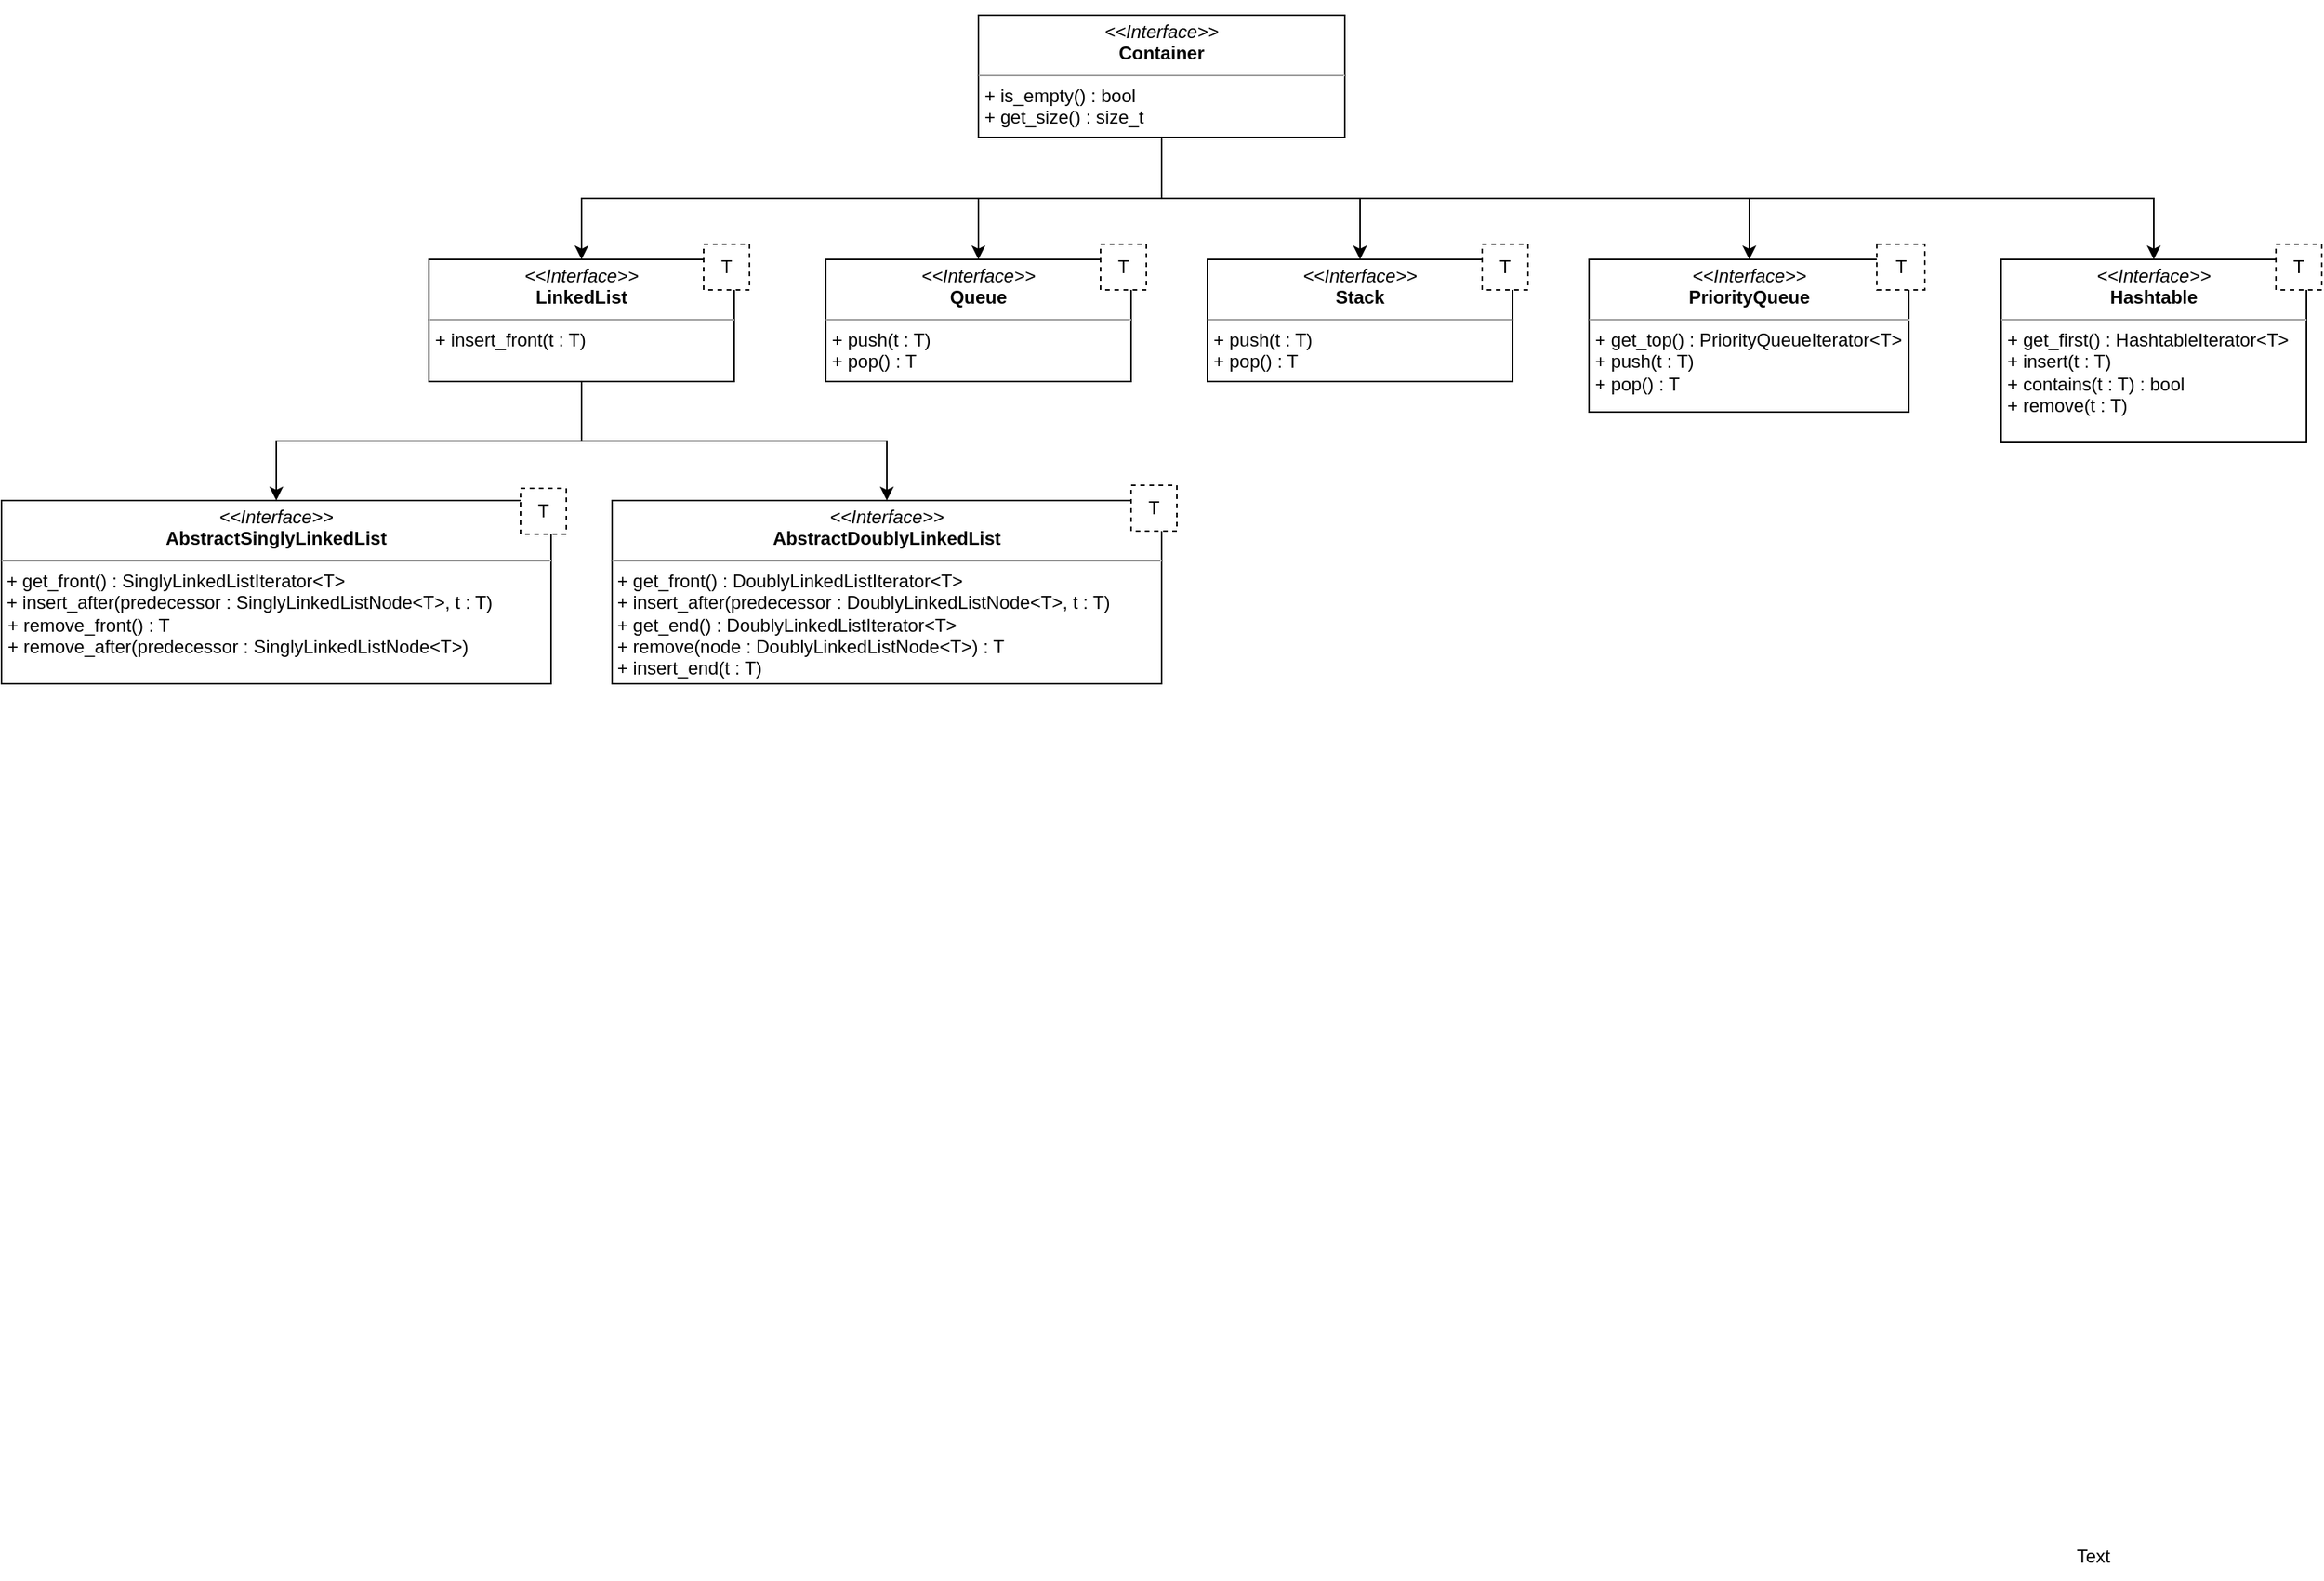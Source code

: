 <mxfile version="20.8.10" type="device"><diagram id="C5RBs43oDa-KdzZeNtuy" name="Page-1"><mxGraphModel dx="1674" dy="749" grid="1" gridSize="10" guides="1" tooltips="1" connect="1" arrows="1" fold="1" page="1" pageScale="1" pageWidth="827" pageHeight="1169" math="0" shadow="0"><root><mxCell id="WIyWlLk6GJQsqaUBKTNV-0"/><mxCell id="WIyWlLk6GJQsqaUBKTNV-1" parent="WIyWlLk6GJQsqaUBKTNV-0"/><mxCell id="CXlaB07CgzBHS2xfi4aG-20" style="edgeStyle=orthogonalEdgeStyle;rounded=0;orthogonalLoop=1;jettySize=auto;html=1;exitX=0.5;exitY=1;exitDx=0;exitDy=0;entryX=0.5;entryY=0;entryDx=0;entryDy=0;" parent="WIyWlLk6GJQsqaUBKTNV-1" source="CXlaB07CgzBHS2xfi4aG-3" target="CXlaB07CgzBHS2xfi4aG-6" edge="1"><mxGeometry relative="1" as="geometry"/></mxCell><mxCell id="CXlaB07CgzBHS2xfi4aG-24" style="edgeStyle=orthogonalEdgeStyle;rounded=0;orthogonalLoop=1;jettySize=auto;html=1;exitX=0.5;exitY=1;exitDx=0;exitDy=0;entryX=0.5;entryY=0;entryDx=0;entryDy=0;" parent="WIyWlLk6GJQsqaUBKTNV-1" source="CXlaB07CgzBHS2xfi4aG-3" target="CXlaB07CgzBHS2xfi4aG-22" edge="1"><mxGeometry relative="1" as="geometry"/></mxCell><mxCell id="O-nfP3FI_-4oS2DhcNt1-0" value="" style="group" parent="WIyWlLk6GJQsqaUBKTNV-1" vertex="1" connectable="0"><mxGeometry x="920" y="150" width="250" height="150" as="geometry"/></mxCell><mxCell id="O-nfP3FI_-4oS2DhcNt1-1" value="&lt;p style=&quot;margin:0px;margin-top:4px;text-align:center;&quot;&gt;&lt;i&gt;&amp;lt;&amp;lt;Interface&amp;gt;&amp;gt;&lt;/i&gt;&lt;br&gt;&lt;b&gt;Container&lt;/b&gt;&lt;/p&gt;&lt;hr size=&quot;1&quot;&gt;&lt;p style=&quot;margin:0px;margin-left:4px;&quot;&gt;&lt;span style=&quot;background-color: initial;&quot;&gt;+ is_empty() : bool&lt;/span&gt;&lt;br&gt;&lt;/p&gt;&lt;p style=&quot;margin:0px;margin-left:4px;&quot;&gt;+ get_size() : size_t&lt;span style=&quot;background-color: initial;&quot;&gt;&lt;br&gt;&lt;/span&gt;&lt;/p&gt;" style="verticalAlign=top;align=left;overflow=fill;fontSize=12;fontFamily=Helvetica;html=1;whiteSpace=wrap;" parent="O-nfP3FI_-4oS2DhcNt1-0" vertex="1"><mxGeometry y="10" width="240" height="80" as="geometry"/></mxCell><mxCell id="O-nfP3FI_-4oS2DhcNt1-6" style="edgeStyle=orthogonalEdgeStyle;rounded=0;orthogonalLoop=1;jettySize=auto;html=1;exitX=0.5;exitY=1;exitDx=0;exitDy=0;entryX=0.5;entryY=0;entryDx=0;entryDy=0;" parent="WIyWlLk6GJQsqaUBKTNV-1" source="O-nfP3FI_-4oS2DhcNt1-1" target="CXlaB07CgzBHS2xfi4aG-3" edge="1"><mxGeometry relative="1" as="geometry"/></mxCell><mxCell id="0L0RZOjDNf1h014nJdSY-2" value="" style="group" parent="WIyWlLk6GJQsqaUBKTNV-1" vertex="1" connectable="0"><mxGeometry x="560" y="310" width="210" height="90" as="geometry"/></mxCell><mxCell id="CXlaB07CgzBHS2xfi4aG-3" value="&lt;p style=&quot;margin:0px;margin-top:4px;text-align:center;&quot;&gt;&lt;i&gt;&amp;lt;&amp;lt;Interface&amp;gt;&amp;gt;&lt;/i&gt;&lt;br&gt;&lt;b&gt;LinkedList&lt;/b&gt;&lt;/p&gt;&lt;hr size=&quot;1&quot;&gt;&lt;p style=&quot;margin:0px;margin-left:4px;&quot;&gt;&lt;span style=&quot;background-color: initial;&quot;&gt;+ insert_front(t : T)&lt;/span&gt;&lt;br&gt;&lt;/p&gt;" style="verticalAlign=top;align=left;overflow=fill;fontSize=12;fontFamily=Helvetica;html=1;whiteSpace=wrap;" parent="0L0RZOjDNf1h014nJdSY-2" vertex="1"><mxGeometry y="10" width="200" height="80" as="geometry"/></mxCell><mxCell id="CXlaB07CgzBHS2xfi4aG-4" value="T" style="fontStyle=0;dashed=1;html=1;whiteSpace=wrap;" parent="0L0RZOjDNf1h014nJdSY-2" vertex="1"><mxGeometry x="180" width="30" height="30" as="geometry"/></mxCell><mxCell id="0L0RZOjDNf1h014nJdSY-4" value="" style="group" parent="WIyWlLk6GJQsqaUBKTNV-1" vertex="1" connectable="0"><mxGeometry x="680" y="468" width="370" height="130" as="geometry"/></mxCell><mxCell id="CXlaB07CgzBHS2xfi4aG-22" value="&lt;p style=&quot;margin:0px;margin-top:4px;text-align:center;&quot;&gt;&lt;i&gt;&amp;lt;&amp;lt;Interface&amp;gt;&amp;gt;&lt;/i&gt;&lt;br&gt;&lt;b&gt;AbstractDoublyLinkedList&lt;/b&gt;&lt;/p&gt;&lt;hr size=&quot;1&quot;&gt;&amp;nbsp;+ get_front() : DoublyLinkedListIterator&amp;lt;T&amp;gt;&lt;br&gt;&lt;div&gt;&amp;nbsp;+ insert_after(predecessor : DoublyLinkedListNode&amp;lt;T&amp;gt;, t : T)&lt;/div&gt;&lt;div&gt;&amp;nbsp;+ get_end() : DoublyLinkedListIterator&amp;lt;T&amp;gt;&lt;/div&gt;&lt;div&gt;&amp;nbsp;+ remove(node : DoublyLinkedListNode&amp;lt;T&amp;gt;) : T&lt;/div&gt;&lt;div&gt;&amp;nbsp;+ insert_end(t : T)&lt;/div&gt;" style="verticalAlign=top;align=left;overflow=fill;fontSize=12;fontFamily=Helvetica;html=1;whiteSpace=wrap;" parent="0L0RZOjDNf1h014nJdSY-4" vertex="1"><mxGeometry y="10" width="360" height="120" as="geometry"/></mxCell><mxCell id="O-nfP3FI_-4oS2DhcNt1-12" value="T" style="fontStyle=0;dashed=1;html=1;whiteSpace=wrap;" parent="0L0RZOjDNf1h014nJdSY-4" vertex="1"><mxGeometry x="340" width="30" height="30" as="geometry"/></mxCell><mxCell id="0L0RZOjDNf1h014nJdSY-5" value="" style="group" parent="WIyWlLk6GJQsqaUBKTNV-1" vertex="1" connectable="0"><mxGeometry x="280" y="470" width="370" height="128" as="geometry"/></mxCell><mxCell id="CXlaB07CgzBHS2xfi4aG-6" value="&lt;p style=&quot;margin:0px;margin-top:4px;text-align:center;&quot;&gt;&lt;i&gt;&amp;lt;&amp;lt;Interface&amp;gt;&amp;gt;&lt;/i&gt;&lt;br&gt;&lt;b style=&quot;border-color: var(--border-color);&quot;&gt;Abstract&lt;/b&gt;&lt;b&gt;SinglyLinkedList&lt;/b&gt;&lt;/p&gt;&lt;hr size=&quot;1&quot;&gt;&amp;nbsp;+ get_front() : SinglyLinkedListIterator&amp;lt;T&amp;gt;&lt;br&gt;&amp;nbsp;+ insert_after(predecessor : SinglyLinkedListNode&amp;lt;T&amp;gt;, t : T)&lt;b&gt;&lt;br&gt;&lt;/b&gt;&lt;p style=&quot;margin:0px;margin-left:4px;&quot;&gt;+ remove_front() : T&lt;/p&gt;&lt;p style=&quot;margin:0px;margin-left:4px;&quot;&gt;+ remove_after(predecessor : SinglyLinkedListNode&amp;lt;T&amp;gt;)&lt;/p&gt;" style="verticalAlign=top;align=left;overflow=fill;fontSize=12;fontFamily=Helvetica;html=1;whiteSpace=wrap;" parent="0L0RZOjDNf1h014nJdSY-5" vertex="1"><mxGeometry y="8" width="360" height="120" as="geometry"/></mxCell><mxCell id="0L0RZOjDNf1h014nJdSY-0" value="T" style="fontStyle=0;dashed=1;html=1;whiteSpace=wrap;" parent="0L0RZOjDNf1h014nJdSY-5" vertex="1"><mxGeometry x="340" width="30" height="30" as="geometry"/></mxCell><mxCell id="oCnVKTy1pFbAb9zqkW3V-0" value="Text" style="text;html=1;align=center;verticalAlign=middle;resizable=0;points=[];autosize=1;strokeColor=none;fillColor=none;" vertex="1" parent="WIyWlLk6GJQsqaUBKTNV-1"><mxGeometry x="1625" y="1155" width="50" height="30" as="geometry"/></mxCell><mxCell id="oCnVKTy1pFbAb9zqkW3V-1" value="" style="group" vertex="1" connectable="0" parent="WIyWlLk6GJQsqaUBKTNV-1"><mxGeometry x="820" y="310" width="210" height="90" as="geometry"/></mxCell><mxCell id="oCnVKTy1pFbAb9zqkW3V-2" value="&lt;p style=&quot;margin:0px;margin-top:4px;text-align:center;&quot;&gt;&lt;i&gt;&amp;lt;&amp;lt;Interface&amp;gt;&amp;gt;&lt;/i&gt;&lt;br&gt;&lt;b&gt;Queue&lt;/b&gt;&lt;/p&gt;&lt;hr size=&quot;1&quot;&gt;&lt;p style=&quot;margin:0px;margin-left:4px;&quot;&gt;&lt;span style=&quot;background-color: initial;&quot;&gt;+ push(t : T)&lt;/span&gt;&lt;br&gt;&lt;/p&gt;&lt;p style=&quot;margin:0px;margin-left:4px;&quot;&gt;&lt;span style=&quot;background-color: initial;&quot;&gt;+ pop() : T&lt;/span&gt;&lt;/p&gt;" style="verticalAlign=top;align=left;overflow=fill;fontSize=12;fontFamily=Helvetica;html=1;whiteSpace=wrap;" vertex="1" parent="oCnVKTy1pFbAb9zqkW3V-1"><mxGeometry y="10" width="200" height="80" as="geometry"/></mxCell><mxCell id="oCnVKTy1pFbAb9zqkW3V-3" value="T" style="fontStyle=0;dashed=1;html=1;whiteSpace=wrap;" vertex="1" parent="oCnVKTy1pFbAb9zqkW3V-1"><mxGeometry x="180" width="30" height="30" as="geometry"/></mxCell><mxCell id="oCnVKTy1pFbAb9zqkW3V-4" style="edgeStyle=orthogonalEdgeStyle;rounded=0;orthogonalLoop=1;jettySize=auto;html=1;" edge="1" parent="WIyWlLk6GJQsqaUBKTNV-1" source="O-nfP3FI_-4oS2DhcNt1-1" target="oCnVKTy1pFbAb9zqkW3V-2"><mxGeometry relative="1" as="geometry"/></mxCell><mxCell id="oCnVKTy1pFbAb9zqkW3V-5" value="" style="group" vertex="1" connectable="0" parent="WIyWlLk6GJQsqaUBKTNV-1"><mxGeometry x="1070" y="310" width="210" height="90" as="geometry"/></mxCell><mxCell id="oCnVKTy1pFbAb9zqkW3V-6" value="&lt;p style=&quot;margin:0px;margin-top:4px;text-align:center;&quot;&gt;&lt;i&gt;&amp;lt;&amp;lt;Interface&amp;gt;&amp;gt;&lt;/i&gt;&lt;br&gt;&lt;b&gt;Stack&lt;/b&gt;&lt;/p&gt;&lt;hr size=&quot;1&quot;&gt;&lt;p style=&quot;margin:0px;margin-left:4px;&quot;&gt;&lt;span style=&quot;background-color: initial;&quot;&gt;+ push(t : T)&lt;/span&gt;&lt;br&gt;&lt;/p&gt;&lt;p style=&quot;margin:0px;margin-left:4px;&quot;&gt;&lt;span style=&quot;background-color: initial;&quot;&gt;+ pop() : T&lt;/span&gt;&lt;/p&gt;" style="verticalAlign=top;align=left;overflow=fill;fontSize=12;fontFamily=Helvetica;html=1;whiteSpace=wrap;" vertex="1" parent="oCnVKTy1pFbAb9zqkW3V-5"><mxGeometry y="10" width="200" height="80" as="geometry"/></mxCell><mxCell id="oCnVKTy1pFbAb9zqkW3V-7" value="T" style="fontStyle=0;dashed=1;html=1;whiteSpace=wrap;" vertex="1" parent="oCnVKTy1pFbAb9zqkW3V-5"><mxGeometry x="180" width="30" height="30" as="geometry"/></mxCell><mxCell id="oCnVKTy1pFbAb9zqkW3V-8" style="edgeStyle=orthogonalEdgeStyle;rounded=0;orthogonalLoop=1;jettySize=auto;html=1;entryX=0.5;entryY=0;entryDx=0;entryDy=0;" edge="1" parent="WIyWlLk6GJQsqaUBKTNV-1" source="O-nfP3FI_-4oS2DhcNt1-1" target="oCnVKTy1pFbAb9zqkW3V-6"><mxGeometry relative="1" as="geometry"><Array as="points"><mxPoint x="1040" y="280"/><mxPoint x="1170" y="280"/></Array></mxGeometry></mxCell><mxCell id="oCnVKTy1pFbAb9zqkW3V-9" value="" style="group" vertex="1" connectable="0" parent="WIyWlLk6GJQsqaUBKTNV-1"><mxGeometry x="1320" y="310" width="220" height="110" as="geometry"/></mxCell><mxCell id="oCnVKTy1pFbAb9zqkW3V-10" value="&lt;p style=&quot;margin:0px;margin-top:4px;text-align:center;&quot;&gt;&lt;i&gt;&amp;lt;&amp;lt;Interface&amp;gt;&amp;gt;&lt;/i&gt;&lt;br&gt;&lt;b&gt;PriorityQueue&lt;/b&gt;&lt;/p&gt;&lt;hr size=&quot;1&quot;&gt;&lt;p style=&quot;margin:0px;margin-left:4px;&quot;&gt;&lt;span style=&quot;background-color: initial;&quot;&gt;+ get_top() : PriorityQueueIterator&amp;lt;T&amp;gt;&lt;/span&gt;&lt;/p&gt;&lt;p style=&quot;margin:0px;margin-left:4px;&quot;&gt;&lt;span style=&quot;background-color: initial;&quot;&gt;+ push(t : T)&lt;/span&gt;&lt;br&gt;&lt;/p&gt;&lt;p style=&quot;margin:0px;margin-left:4px;&quot;&gt;&lt;span style=&quot;background-color: initial;&quot;&gt;+ pop() : T&lt;/span&gt;&lt;/p&gt;" style="verticalAlign=top;align=left;overflow=fill;fontSize=12;fontFamily=Helvetica;html=1;whiteSpace=wrap;" vertex="1" parent="oCnVKTy1pFbAb9zqkW3V-9"><mxGeometry y="10" width="209.524" height="100" as="geometry"/></mxCell><mxCell id="oCnVKTy1pFbAb9zqkW3V-11" value="T" style="fontStyle=0;dashed=1;html=1;whiteSpace=wrap;" vertex="1" parent="oCnVKTy1pFbAb9zqkW3V-9"><mxGeometry x="188.571" width="31.429" height="30" as="geometry"/></mxCell><mxCell id="oCnVKTy1pFbAb9zqkW3V-13" value="" style="group" vertex="1" connectable="0" parent="WIyWlLk6GJQsqaUBKTNV-1"><mxGeometry x="1590" y="310" width="210" height="130" as="geometry"/></mxCell><mxCell id="oCnVKTy1pFbAb9zqkW3V-14" value="&lt;p style=&quot;margin:0px;margin-top:4px;text-align:center;&quot;&gt;&lt;i&gt;&amp;lt;&amp;lt;Interface&amp;gt;&amp;gt;&lt;/i&gt;&lt;br&gt;&lt;b&gt;Hashtable&lt;/b&gt;&lt;/p&gt;&lt;hr size=&quot;1&quot;&gt;&lt;p style=&quot;margin:0px;margin-left:4px;&quot;&gt;&lt;span style=&quot;background-color: initial;&quot;&gt;+ get_first() : HashtableIterator&amp;lt;T&amp;gt;&lt;/span&gt;&lt;/p&gt;&lt;p style=&quot;margin:0px;margin-left:4px;&quot;&gt;&lt;span style=&quot;background-color: initial;&quot;&gt;+ insert(t : T)&lt;/span&gt;&lt;/p&gt;&lt;p style=&quot;margin:0px;margin-left:4px;&quot;&gt;&lt;span style=&quot;background-color: initial;&quot;&gt;+ contains(t : T) : bool&lt;/span&gt;&lt;/p&gt;&lt;p style=&quot;margin:0px;margin-left:4px;&quot;&gt;&lt;span style=&quot;background-color: initial;&quot;&gt;+ remove(t : T)&lt;/span&gt;&lt;/p&gt;" style="verticalAlign=top;align=left;overflow=fill;fontSize=12;fontFamily=Helvetica;html=1;whiteSpace=wrap;" vertex="1" parent="oCnVKTy1pFbAb9zqkW3V-13"><mxGeometry y="10" width="200" height="120" as="geometry"/></mxCell><mxCell id="oCnVKTy1pFbAb9zqkW3V-15" value="T" style="fontStyle=0;dashed=1;html=1;whiteSpace=wrap;" vertex="1" parent="oCnVKTy1pFbAb9zqkW3V-13"><mxGeometry x="180" width="30" height="30" as="geometry"/></mxCell><mxCell id="oCnVKTy1pFbAb9zqkW3V-16" style="edgeStyle=orthogonalEdgeStyle;rounded=0;orthogonalLoop=1;jettySize=auto;html=1;" edge="1" parent="WIyWlLk6GJQsqaUBKTNV-1" source="O-nfP3FI_-4oS2DhcNt1-1" target="oCnVKTy1pFbAb9zqkW3V-10"><mxGeometry relative="1" as="geometry"><Array as="points"><mxPoint x="1040" y="280"/><mxPoint x="1425" y="280"/></Array></mxGeometry></mxCell><mxCell id="oCnVKTy1pFbAb9zqkW3V-17" style="edgeStyle=orthogonalEdgeStyle;rounded=0;orthogonalLoop=1;jettySize=auto;html=1;" edge="1" parent="WIyWlLk6GJQsqaUBKTNV-1" source="O-nfP3FI_-4oS2DhcNt1-1"><mxGeometry relative="1" as="geometry"><mxPoint x="1690" y="320.0" as="targetPoint"/><Array as="points"><mxPoint x="1040" y="280"/><mxPoint x="1690" y="280"/></Array></mxGeometry></mxCell></root></mxGraphModel></diagram></mxfile>